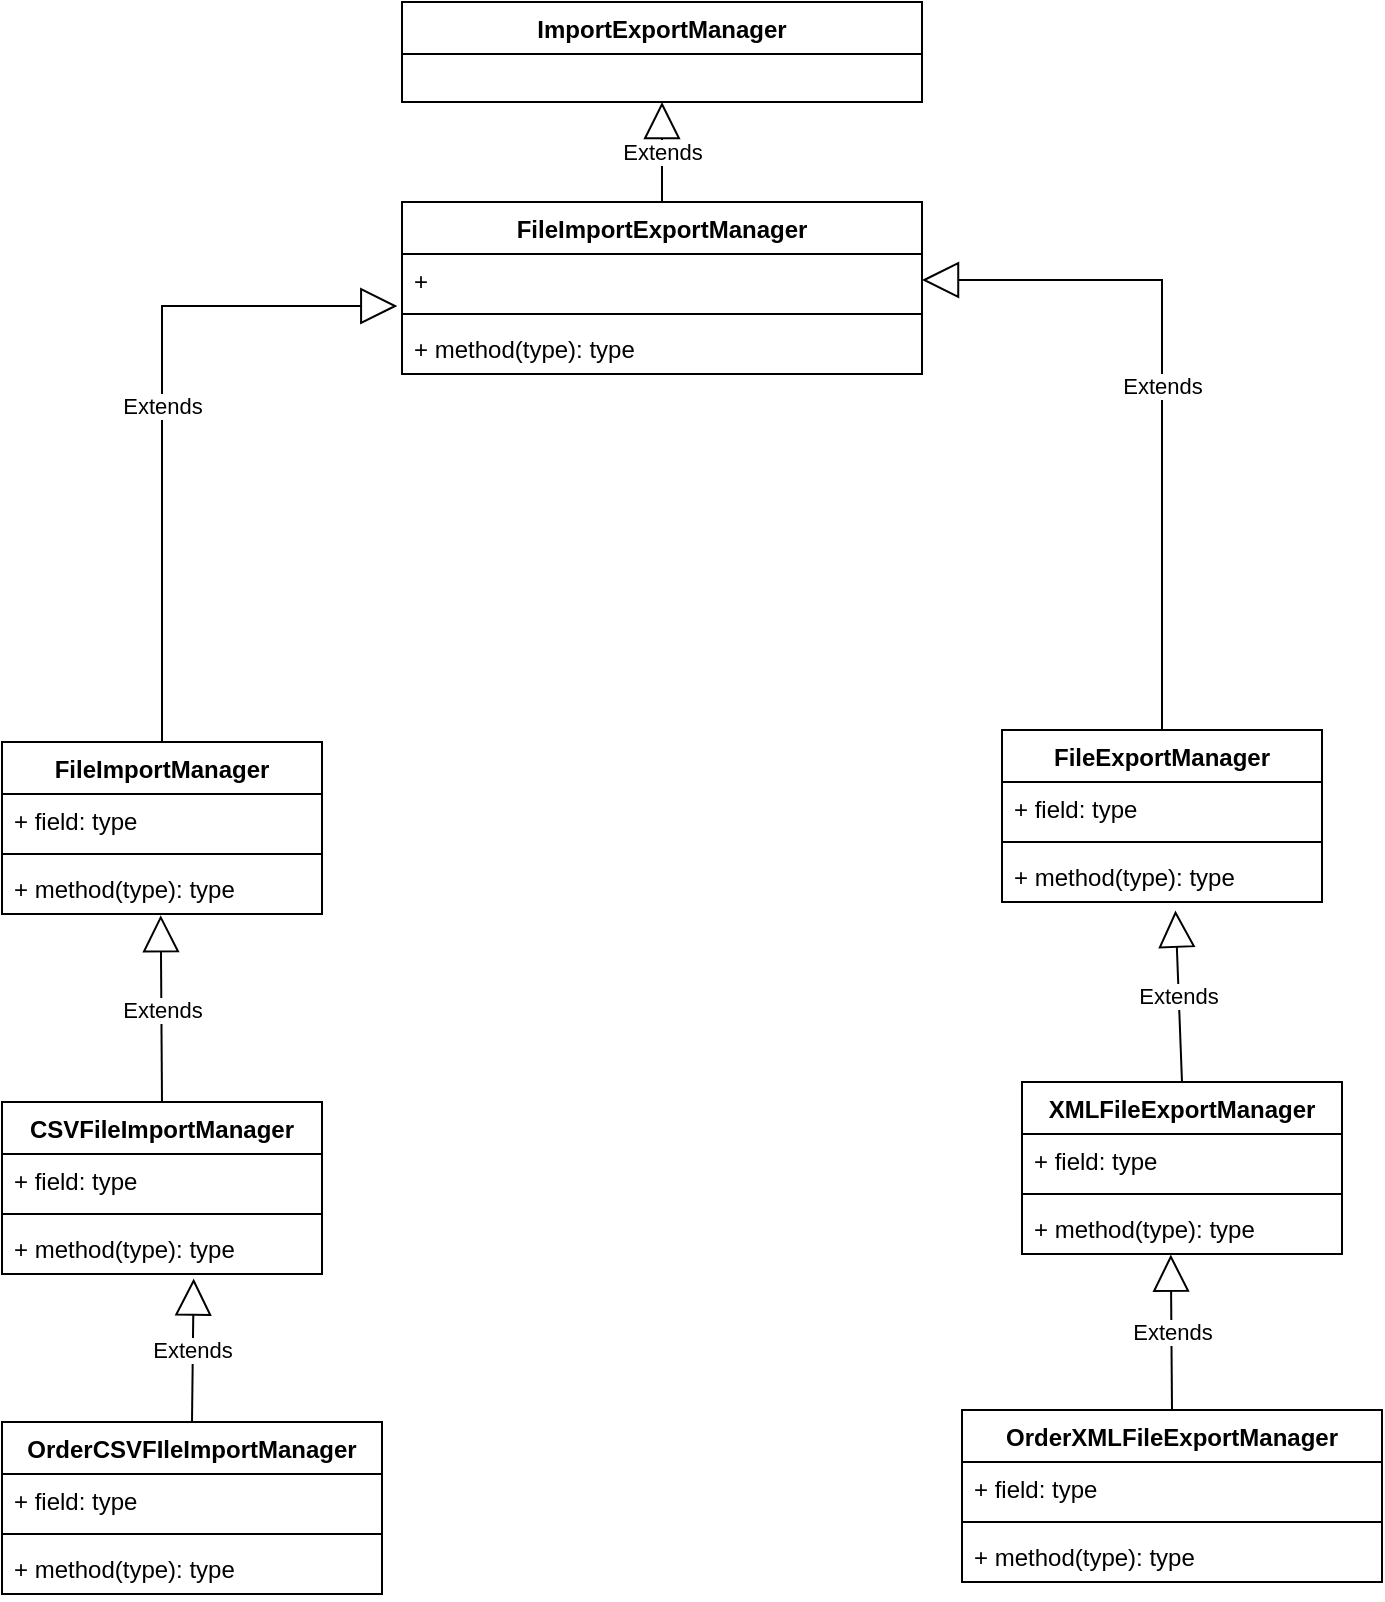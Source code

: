 <mxfile version="17.4.0" type="device"><diagram id="SCBO-kGz8Bns6CrZNtRZ" name="Page-1"><mxGraphModel dx="1183" dy="676" grid="1" gridSize="10" guides="1" tooltips="1" connect="1" arrows="1" fold="1" page="1" pageScale="1" pageWidth="827" pageHeight="1169" math="0" shadow="0"><root><mxCell id="0"/><mxCell id="1" parent="0"/><mxCell id="-oZNqtv0pPOOQoaKIVTu-1" value="FileImportExportManager" style="swimlane;fontStyle=1;align=center;verticalAlign=top;childLayout=stackLayout;horizontal=1;startSize=26;horizontalStack=0;resizeParent=1;resizeParentMax=0;resizeLast=0;collapsible=1;marginBottom=0;" vertex="1" parent="1"><mxGeometry x="240" y="110" width="260" height="86" as="geometry"/></mxCell><mxCell id="-oZNqtv0pPOOQoaKIVTu-2" value="+ " style="text;strokeColor=none;fillColor=none;align=left;verticalAlign=top;spacingLeft=4;spacingRight=4;overflow=hidden;rotatable=0;points=[[0,0.5],[1,0.5]];portConstraint=eastwest;" vertex="1" parent="-oZNqtv0pPOOQoaKIVTu-1"><mxGeometry y="26" width="260" height="26" as="geometry"/></mxCell><mxCell id="-oZNqtv0pPOOQoaKIVTu-3" value="" style="line;strokeWidth=1;fillColor=none;align=left;verticalAlign=middle;spacingTop=-1;spacingLeft=3;spacingRight=3;rotatable=0;labelPosition=right;points=[];portConstraint=eastwest;" vertex="1" parent="-oZNqtv0pPOOQoaKIVTu-1"><mxGeometry y="52" width="260" height="8" as="geometry"/></mxCell><mxCell id="-oZNqtv0pPOOQoaKIVTu-4" value="+ method(type): type" style="text;strokeColor=none;fillColor=none;align=left;verticalAlign=top;spacingLeft=4;spacingRight=4;overflow=hidden;rotatable=0;points=[[0,0.5],[1,0.5]];portConstraint=eastwest;" vertex="1" parent="-oZNqtv0pPOOQoaKIVTu-1"><mxGeometry y="60" width="260" height="26" as="geometry"/></mxCell><mxCell id="-oZNqtv0pPOOQoaKIVTu-9" value="FileImportManager" style="swimlane;fontStyle=1;align=center;verticalAlign=top;childLayout=stackLayout;horizontal=1;startSize=26;horizontalStack=0;resizeParent=1;resizeParentMax=0;resizeLast=0;collapsible=1;marginBottom=0;" vertex="1" parent="1"><mxGeometry x="40" y="380" width="160" height="86" as="geometry"/></mxCell><mxCell id="-oZNqtv0pPOOQoaKIVTu-10" value="+ field: type" style="text;strokeColor=none;fillColor=none;align=left;verticalAlign=top;spacingLeft=4;spacingRight=4;overflow=hidden;rotatable=0;points=[[0,0.5],[1,0.5]];portConstraint=eastwest;" vertex="1" parent="-oZNqtv0pPOOQoaKIVTu-9"><mxGeometry y="26" width="160" height="26" as="geometry"/></mxCell><mxCell id="-oZNqtv0pPOOQoaKIVTu-11" value="" style="line;strokeWidth=1;fillColor=none;align=left;verticalAlign=middle;spacingTop=-1;spacingLeft=3;spacingRight=3;rotatable=0;labelPosition=right;points=[];portConstraint=eastwest;" vertex="1" parent="-oZNqtv0pPOOQoaKIVTu-9"><mxGeometry y="52" width="160" height="8" as="geometry"/></mxCell><mxCell id="-oZNqtv0pPOOQoaKIVTu-12" value="+ method(type): type" style="text;strokeColor=none;fillColor=none;align=left;verticalAlign=top;spacingLeft=4;spacingRight=4;overflow=hidden;rotatable=0;points=[[0,0.5],[1,0.5]];portConstraint=eastwest;" vertex="1" parent="-oZNqtv0pPOOQoaKIVTu-9"><mxGeometry y="60" width="160" height="26" as="geometry"/></mxCell><mxCell id="-oZNqtv0pPOOQoaKIVTu-13" value="CSVFileImportManager" style="swimlane;fontStyle=1;align=center;verticalAlign=top;childLayout=stackLayout;horizontal=1;startSize=26;horizontalStack=0;resizeParent=1;resizeParentMax=0;resizeLast=0;collapsible=1;marginBottom=0;" vertex="1" parent="1"><mxGeometry x="40" y="560" width="160" height="86" as="geometry"/></mxCell><mxCell id="-oZNqtv0pPOOQoaKIVTu-14" value="+ field: type" style="text;strokeColor=none;fillColor=none;align=left;verticalAlign=top;spacingLeft=4;spacingRight=4;overflow=hidden;rotatable=0;points=[[0,0.5],[1,0.5]];portConstraint=eastwest;" vertex="1" parent="-oZNqtv0pPOOQoaKIVTu-13"><mxGeometry y="26" width="160" height="26" as="geometry"/></mxCell><mxCell id="-oZNqtv0pPOOQoaKIVTu-15" value="" style="line;strokeWidth=1;fillColor=none;align=left;verticalAlign=middle;spacingTop=-1;spacingLeft=3;spacingRight=3;rotatable=0;labelPosition=right;points=[];portConstraint=eastwest;" vertex="1" parent="-oZNqtv0pPOOQoaKIVTu-13"><mxGeometry y="52" width="160" height="8" as="geometry"/></mxCell><mxCell id="-oZNqtv0pPOOQoaKIVTu-16" value="+ method(type): type" style="text;strokeColor=none;fillColor=none;align=left;verticalAlign=top;spacingLeft=4;spacingRight=4;overflow=hidden;rotatable=0;points=[[0,0.5],[1,0.5]];portConstraint=eastwest;" vertex="1" parent="-oZNqtv0pPOOQoaKIVTu-13"><mxGeometry y="60" width="160" height="26" as="geometry"/></mxCell><mxCell id="-oZNqtv0pPOOQoaKIVTu-18" value="FileExportManager" style="swimlane;fontStyle=1;align=center;verticalAlign=top;childLayout=stackLayout;horizontal=1;startSize=26;horizontalStack=0;resizeParent=1;resizeParentMax=0;resizeLast=0;collapsible=1;marginBottom=0;" vertex="1" parent="1"><mxGeometry x="540" y="374" width="160" height="86" as="geometry"/></mxCell><mxCell id="-oZNqtv0pPOOQoaKIVTu-19" value="+ field: type" style="text;strokeColor=none;fillColor=none;align=left;verticalAlign=top;spacingLeft=4;spacingRight=4;overflow=hidden;rotatable=0;points=[[0,0.5],[1,0.5]];portConstraint=eastwest;" vertex="1" parent="-oZNqtv0pPOOQoaKIVTu-18"><mxGeometry y="26" width="160" height="26" as="geometry"/></mxCell><mxCell id="-oZNqtv0pPOOQoaKIVTu-20" value="" style="line;strokeWidth=1;fillColor=none;align=left;verticalAlign=middle;spacingTop=-1;spacingLeft=3;spacingRight=3;rotatable=0;labelPosition=right;points=[];portConstraint=eastwest;" vertex="1" parent="-oZNqtv0pPOOQoaKIVTu-18"><mxGeometry y="52" width="160" height="8" as="geometry"/></mxCell><mxCell id="-oZNqtv0pPOOQoaKIVTu-21" value="+ method(type): type" style="text;strokeColor=none;fillColor=none;align=left;verticalAlign=top;spacingLeft=4;spacingRight=4;overflow=hidden;rotatable=0;points=[[0,0.5],[1,0.5]];portConstraint=eastwest;" vertex="1" parent="-oZNqtv0pPOOQoaKIVTu-18"><mxGeometry y="60" width="160" height="26" as="geometry"/></mxCell><mxCell id="-oZNqtv0pPOOQoaKIVTu-22" value="XMLFileExportManager" style="swimlane;fontStyle=1;align=center;verticalAlign=top;childLayout=stackLayout;horizontal=1;startSize=26;horizontalStack=0;resizeParent=1;resizeParentMax=0;resizeLast=0;collapsible=1;marginBottom=0;" vertex="1" parent="1"><mxGeometry x="550" y="550" width="160" height="86" as="geometry"/></mxCell><mxCell id="-oZNqtv0pPOOQoaKIVTu-23" value="+ field: type" style="text;strokeColor=none;fillColor=none;align=left;verticalAlign=top;spacingLeft=4;spacingRight=4;overflow=hidden;rotatable=0;points=[[0,0.5],[1,0.5]];portConstraint=eastwest;" vertex="1" parent="-oZNqtv0pPOOQoaKIVTu-22"><mxGeometry y="26" width="160" height="26" as="geometry"/></mxCell><mxCell id="-oZNqtv0pPOOQoaKIVTu-24" value="" style="line;strokeWidth=1;fillColor=none;align=left;verticalAlign=middle;spacingTop=-1;spacingLeft=3;spacingRight=3;rotatable=0;labelPosition=right;points=[];portConstraint=eastwest;" vertex="1" parent="-oZNqtv0pPOOQoaKIVTu-22"><mxGeometry y="52" width="160" height="8" as="geometry"/></mxCell><mxCell id="-oZNqtv0pPOOQoaKIVTu-25" value="+ method(type): type" style="text;strokeColor=none;fillColor=none;align=left;verticalAlign=top;spacingLeft=4;spacingRight=4;overflow=hidden;rotatable=0;points=[[0,0.5],[1,0.5]];portConstraint=eastwest;" vertex="1" parent="-oZNqtv0pPOOQoaKIVTu-22"><mxGeometry y="60" width="160" height="26" as="geometry"/></mxCell><mxCell id="-oZNqtv0pPOOQoaKIVTu-26" value="ImportExportManager" style="swimlane;fontStyle=1;align=center;verticalAlign=top;childLayout=stackLayout;horizontal=1;startSize=26;horizontalStack=0;resizeParent=1;resizeParentMax=0;resizeLast=0;collapsible=1;marginBottom=0;" vertex="1" parent="1"><mxGeometry x="240" y="10" width="260" height="50" as="geometry"/></mxCell><mxCell id="-oZNqtv0pPOOQoaKIVTu-32" value="Extends" style="endArrow=block;endSize=16;endFill=0;html=1;rounded=0;exitX=0.5;exitY=0;exitDx=0;exitDy=0;entryX=-0.009;entryY=1;entryDx=0;entryDy=0;entryPerimeter=0;" edge="1" parent="1" source="-oZNqtv0pPOOQoaKIVTu-9" target="-oZNqtv0pPOOQoaKIVTu-2"><mxGeometry width="160" relative="1" as="geometry"><mxPoint x="170" y="300" as="sourcePoint"/><mxPoint x="260" y="250" as="targetPoint"/><Array as="points"><mxPoint x="120" y="162"/></Array></mxGeometry></mxCell><mxCell id="-oZNqtv0pPOOQoaKIVTu-33" value="Extends" style="endArrow=block;endSize=16;endFill=0;html=1;rounded=0;exitX=0.5;exitY=0;exitDx=0;exitDy=0;entryX=1;entryY=0.5;entryDx=0;entryDy=0;" edge="1" parent="1" source="-oZNqtv0pPOOQoaKIVTu-18" target="-oZNqtv0pPOOQoaKIVTu-2"><mxGeometry width="160" relative="1" as="geometry"><mxPoint x="590" y="280" as="sourcePoint"/><mxPoint x="360" y="200" as="targetPoint"/><Array as="points"><mxPoint x="620" y="149"/></Array></mxGeometry></mxCell><mxCell id="-oZNqtv0pPOOQoaKIVTu-34" value="Extends" style="endArrow=block;endSize=16;endFill=0;html=1;rounded=0;exitX=0.5;exitY=0;exitDx=0;exitDy=0;entryX=0.496;entryY=1.022;entryDx=0;entryDy=0;entryPerimeter=0;" edge="1" parent="1" source="-oZNqtv0pPOOQoaKIVTu-13" target="-oZNqtv0pPOOQoaKIVTu-12"><mxGeometry width="160" relative="1" as="geometry"><mxPoint x="320" y="560" as="sourcePoint"/><mxPoint x="480" y="560" as="targetPoint"/></mxGeometry></mxCell><mxCell id="-oZNqtv0pPOOQoaKIVTu-35" value="Extends" style="endArrow=block;endSize=16;endFill=0;html=1;rounded=0;exitX=0.5;exitY=0;exitDx=0;exitDy=0;entryX=0.542;entryY=1.165;entryDx=0;entryDy=0;entryPerimeter=0;" edge="1" parent="1" source="-oZNqtv0pPOOQoaKIVTu-22" target="-oZNqtv0pPOOQoaKIVTu-21"><mxGeometry width="160" relative="1" as="geometry"><mxPoint x="650" y="500" as="sourcePoint"/><mxPoint x="810" y="500" as="targetPoint"/></mxGeometry></mxCell><mxCell id="-oZNqtv0pPOOQoaKIVTu-37" value="OrderCSVFIleImportManager" style="swimlane;fontStyle=1;align=center;verticalAlign=top;childLayout=stackLayout;horizontal=1;startSize=26;horizontalStack=0;resizeParent=1;resizeParentMax=0;resizeLast=0;collapsible=1;marginBottom=0;" vertex="1" parent="1"><mxGeometry x="40" y="720" width="190" height="86" as="geometry"/></mxCell><mxCell id="-oZNqtv0pPOOQoaKIVTu-38" value="+ field: type" style="text;strokeColor=none;fillColor=none;align=left;verticalAlign=top;spacingLeft=4;spacingRight=4;overflow=hidden;rotatable=0;points=[[0,0.5],[1,0.5]];portConstraint=eastwest;" vertex="1" parent="-oZNqtv0pPOOQoaKIVTu-37"><mxGeometry y="26" width="190" height="26" as="geometry"/></mxCell><mxCell id="-oZNqtv0pPOOQoaKIVTu-39" value="" style="line;strokeWidth=1;fillColor=none;align=left;verticalAlign=middle;spacingTop=-1;spacingLeft=3;spacingRight=3;rotatable=0;labelPosition=right;points=[];portConstraint=eastwest;" vertex="1" parent="-oZNqtv0pPOOQoaKIVTu-37"><mxGeometry y="52" width="190" height="8" as="geometry"/></mxCell><mxCell id="-oZNqtv0pPOOQoaKIVTu-40" value="+ method(type): type" style="text;strokeColor=none;fillColor=none;align=left;verticalAlign=top;spacingLeft=4;spacingRight=4;overflow=hidden;rotatable=0;points=[[0,0.5],[1,0.5]];portConstraint=eastwest;" vertex="1" parent="-oZNqtv0pPOOQoaKIVTu-37"><mxGeometry y="60" width="190" height="26" as="geometry"/></mxCell><mxCell id="-oZNqtv0pPOOQoaKIVTu-41" value="OrderXMLFileExportManager" style="swimlane;fontStyle=1;align=center;verticalAlign=top;childLayout=stackLayout;horizontal=1;startSize=26;horizontalStack=0;resizeParent=1;resizeParentMax=0;resizeLast=0;collapsible=1;marginBottom=0;" vertex="1" parent="1"><mxGeometry x="520" y="714" width="210" height="86" as="geometry"/></mxCell><mxCell id="-oZNqtv0pPOOQoaKIVTu-42" value="+ field: type" style="text;strokeColor=none;fillColor=none;align=left;verticalAlign=top;spacingLeft=4;spacingRight=4;overflow=hidden;rotatable=0;points=[[0,0.5],[1,0.5]];portConstraint=eastwest;" vertex="1" parent="-oZNqtv0pPOOQoaKIVTu-41"><mxGeometry y="26" width="210" height="26" as="geometry"/></mxCell><mxCell id="-oZNqtv0pPOOQoaKIVTu-43" value="" style="line;strokeWidth=1;fillColor=none;align=left;verticalAlign=middle;spacingTop=-1;spacingLeft=3;spacingRight=3;rotatable=0;labelPosition=right;points=[];portConstraint=eastwest;" vertex="1" parent="-oZNqtv0pPOOQoaKIVTu-41"><mxGeometry y="52" width="210" height="8" as="geometry"/></mxCell><mxCell id="-oZNqtv0pPOOQoaKIVTu-44" value="+ method(type): type" style="text;strokeColor=none;fillColor=none;align=left;verticalAlign=top;spacingLeft=4;spacingRight=4;overflow=hidden;rotatable=0;points=[[0,0.5],[1,0.5]];portConstraint=eastwest;" vertex="1" parent="-oZNqtv0pPOOQoaKIVTu-41"><mxGeometry y="60" width="210" height="26" as="geometry"/></mxCell><mxCell id="-oZNqtv0pPOOQoaKIVTu-45" value="Extends" style="endArrow=block;endSize=16;endFill=0;html=1;rounded=0;entryX=0.5;entryY=1;entryDx=0;entryDy=0;exitX=0.5;exitY=0;exitDx=0;exitDy=0;" edge="1" parent="1" source="-oZNqtv0pPOOQoaKIVTu-1" target="-oZNqtv0pPOOQoaKIVTu-26"><mxGeometry width="160" relative="1" as="geometry"><mxPoint x="70" y="120" as="sourcePoint"/><mxPoint x="230" y="120" as="targetPoint"/></mxGeometry></mxCell><mxCell id="-oZNqtv0pPOOQoaKIVTu-46" value="Extends" style="endArrow=block;endSize=16;endFill=0;html=1;rounded=0;exitX=0.5;exitY=0;exitDx=0;exitDy=0;entryX=0.599;entryY=1.088;entryDx=0;entryDy=0;entryPerimeter=0;" edge="1" parent="1" source="-oZNqtv0pPOOQoaKIVTu-37" target="-oZNqtv0pPOOQoaKIVTu-16"><mxGeometry width="160" relative="1" as="geometry"><mxPoint x="280" y="690" as="sourcePoint"/><mxPoint x="440" y="690" as="targetPoint"/></mxGeometry></mxCell><mxCell id="-oZNqtv0pPOOQoaKIVTu-47" value="Extends" style="endArrow=block;endSize=16;endFill=0;html=1;rounded=0;exitX=0.5;exitY=0;exitDx=0;exitDy=0;entryX=0.465;entryY=1.011;entryDx=0;entryDy=0;entryPerimeter=0;" edge="1" parent="1" source="-oZNqtv0pPOOQoaKIVTu-41" target="-oZNqtv0pPOOQoaKIVTu-25"><mxGeometry width="160" relative="1" as="geometry"><mxPoint x="730" y="690" as="sourcePoint"/><mxPoint x="890" y="690" as="targetPoint"/></mxGeometry></mxCell></root></mxGraphModel></diagram></mxfile>
